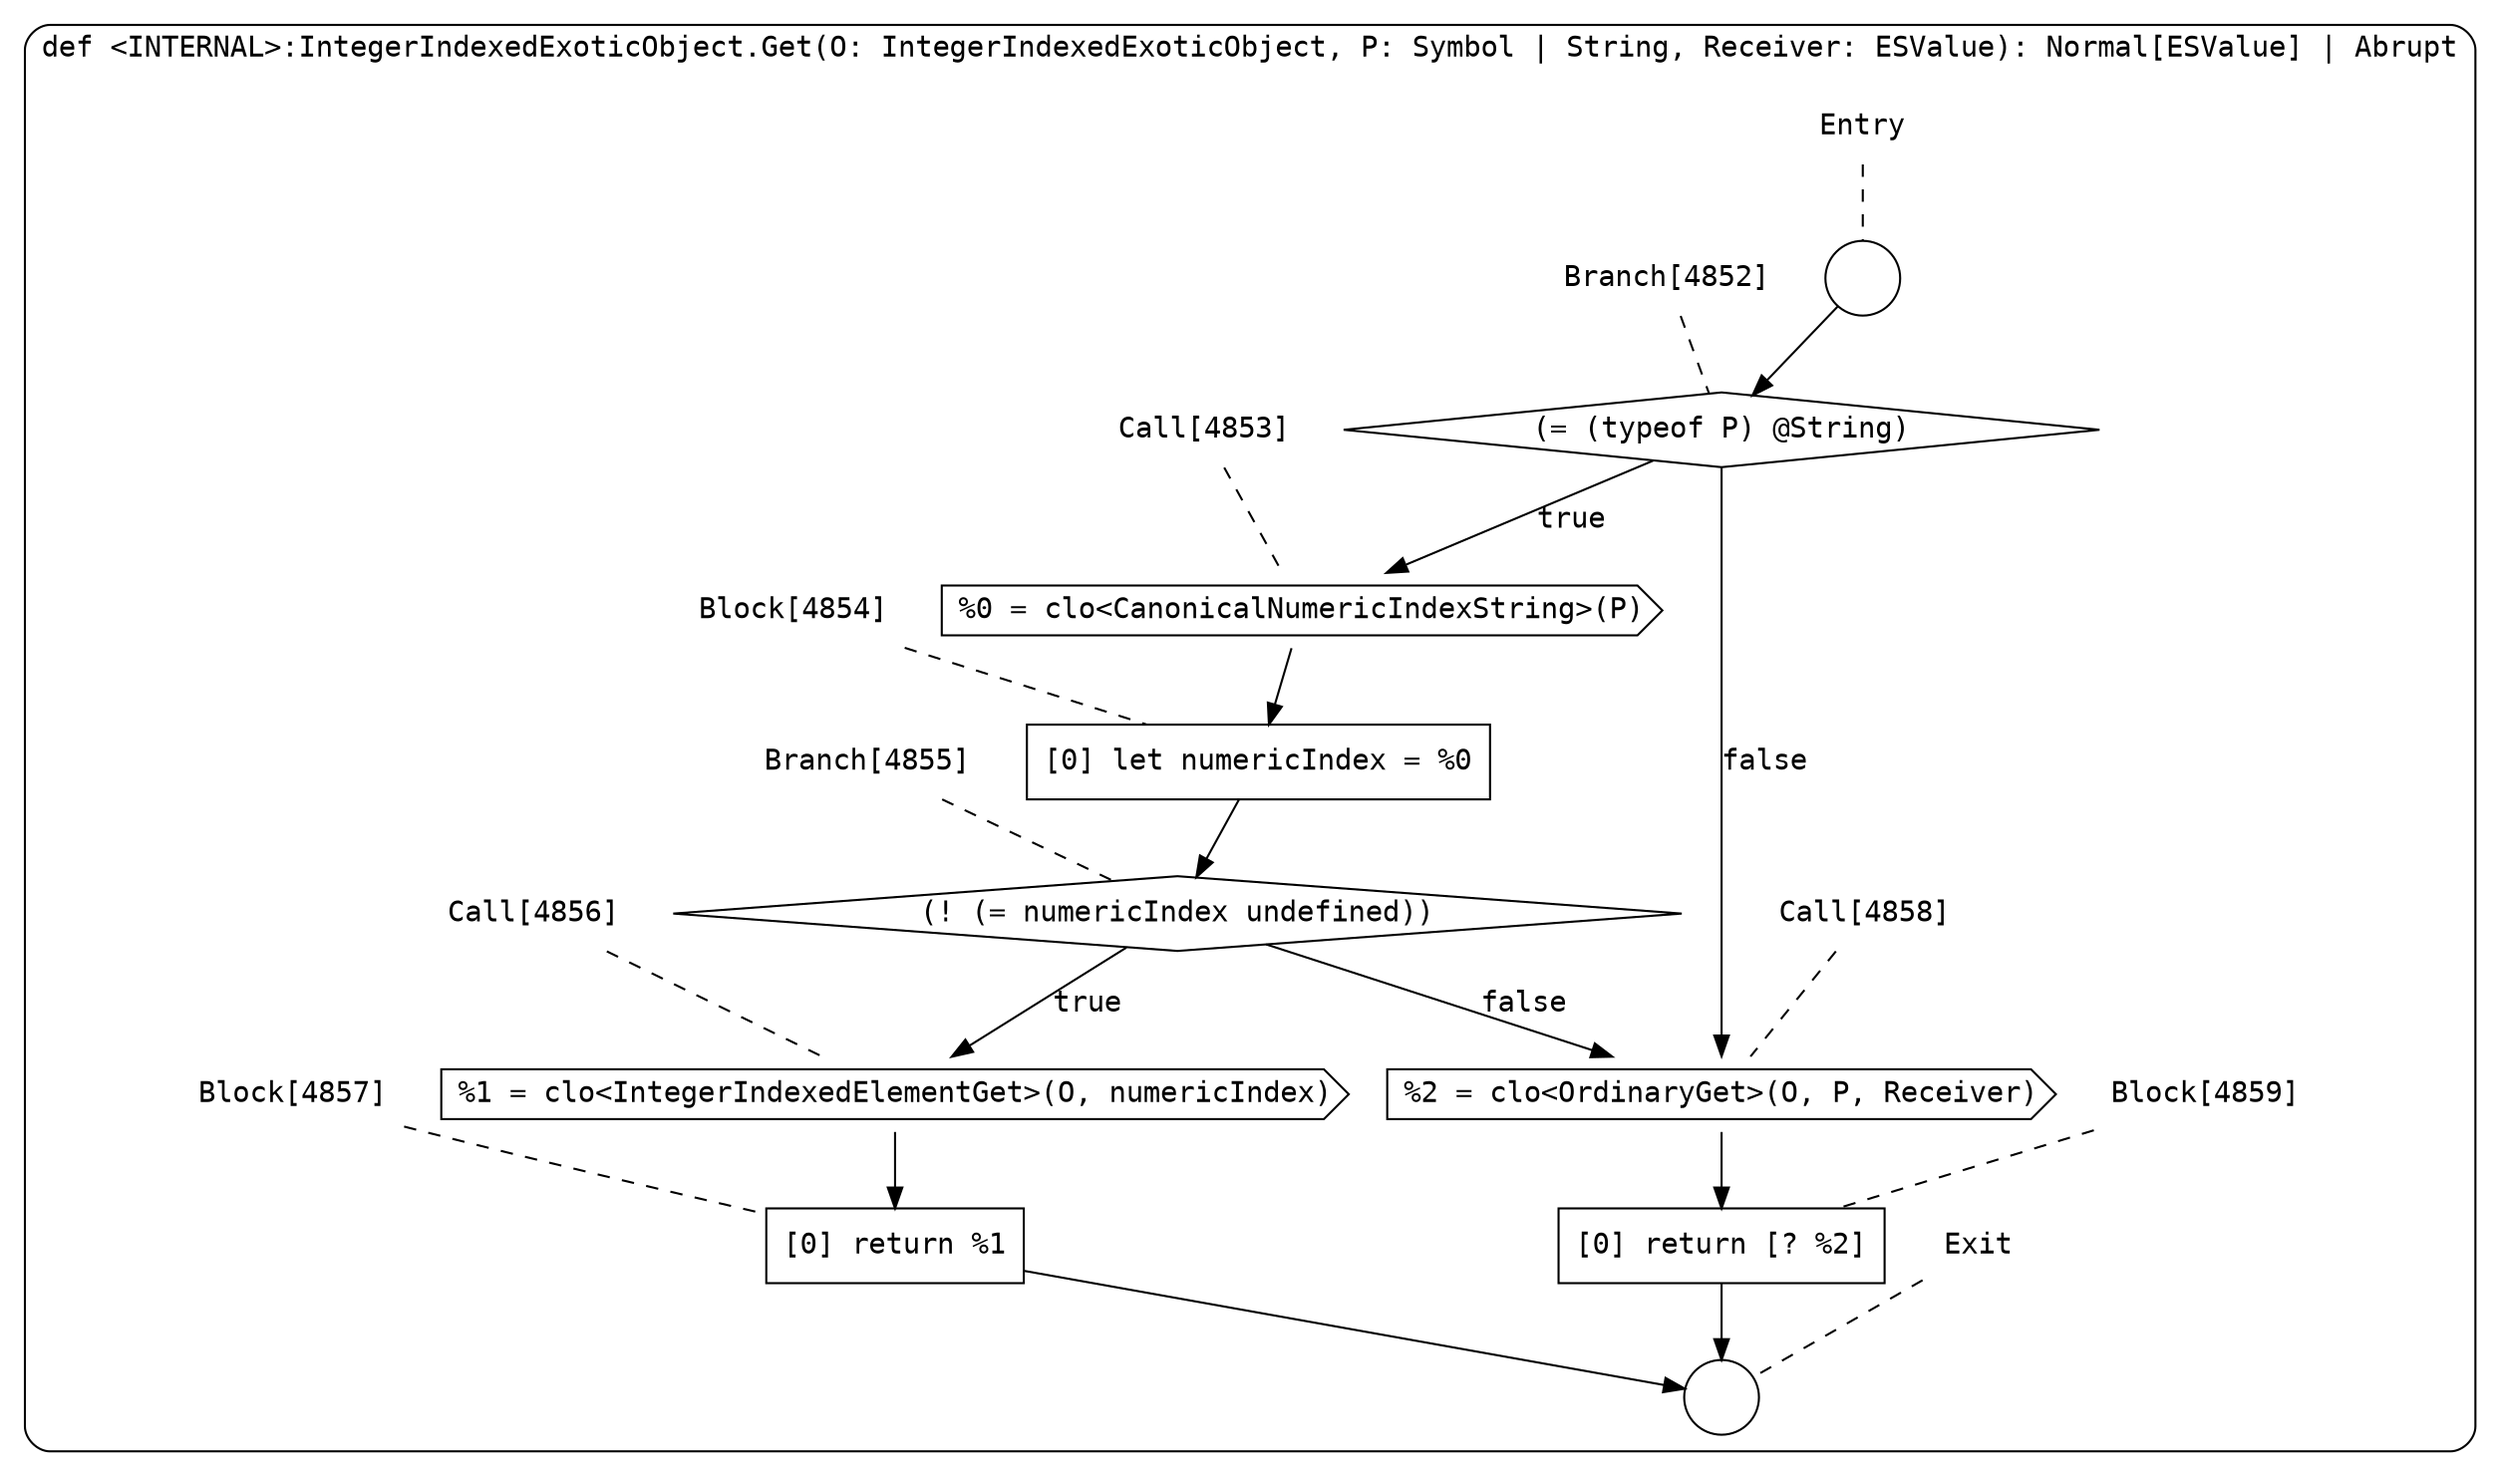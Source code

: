 digraph {
  graph [fontname = "Consolas"]
  node [fontname = "Consolas"]
  edge [fontname = "Consolas"]
  subgraph cluster1128 {
    label = "def <INTERNAL>:IntegerIndexedExoticObject.Get(O: IntegerIndexedExoticObject, P: Symbol | String, Receiver: ESValue): Normal[ESValue] | Abrupt"
    style = rounded
    cluster1128_entry_name [shape=none, label=<<font color="black">Entry</font>>]
    cluster1128_entry_name -> cluster1128_entry [arrowhead=none, color="black", style=dashed]
    cluster1128_entry [shape=circle label=" " color="black" fillcolor="white" style=filled]
    cluster1128_entry -> node4852 [color="black"]
    cluster1128_exit_name [shape=none, label=<<font color="black">Exit</font>>]
    cluster1128_exit_name -> cluster1128_exit [arrowhead=none, color="black", style=dashed]
    cluster1128_exit [shape=circle label=" " color="black" fillcolor="white" style=filled]
    node4852_name [shape=none, label=<<font color="black">Branch[4852]</font>>]
    node4852_name -> node4852 [arrowhead=none, color="black", style=dashed]
    node4852 [shape=diamond, label=<<font color="black">(= (typeof P) @String)</font>> color="black" fillcolor="white", style=filled]
    node4852 -> node4853 [label=<<font color="black">true</font>> color="black"]
    node4852 -> node4858 [label=<<font color="black">false</font>> color="black"]
    node4853_name [shape=none, label=<<font color="black">Call[4853]</font>>]
    node4853_name -> node4853 [arrowhead=none, color="black", style=dashed]
    node4853 [shape=cds, label=<<font color="black">%0 = clo&lt;CanonicalNumericIndexString&gt;(P)</font>> color="black" fillcolor="white", style=filled]
    node4853 -> node4854 [color="black"]
    node4858_name [shape=none, label=<<font color="black">Call[4858]</font>>]
    node4858_name -> node4858 [arrowhead=none, color="black", style=dashed]
    node4858 [shape=cds, label=<<font color="black">%2 = clo&lt;OrdinaryGet&gt;(O, P, Receiver)</font>> color="black" fillcolor="white", style=filled]
    node4858 -> node4859 [color="black"]
    node4854_name [shape=none, label=<<font color="black">Block[4854]</font>>]
    node4854_name -> node4854 [arrowhead=none, color="black", style=dashed]
    node4854 [shape=box, label=<<font color="black">[0] let numericIndex = %0<BR ALIGN="LEFT"/></font>> color="black" fillcolor="white", style=filled]
    node4854 -> node4855 [color="black"]
    node4859_name [shape=none, label=<<font color="black">Block[4859]</font>>]
    node4859_name -> node4859 [arrowhead=none, color="black", style=dashed]
    node4859 [shape=box, label=<<font color="black">[0] return [? %2]<BR ALIGN="LEFT"/></font>> color="black" fillcolor="white", style=filled]
    node4859 -> cluster1128_exit [color="black"]
    node4855_name [shape=none, label=<<font color="black">Branch[4855]</font>>]
    node4855_name -> node4855 [arrowhead=none, color="black", style=dashed]
    node4855 [shape=diamond, label=<<font color="black">(! (= numericIndex undefined))</font>> color="black" fillcolor="white", style=filled]
    node4855 -> node4856 [label=<<font color="black">true</font>> color="black"]
    node4855 -> node4858 [label=<<font color="black">false</font>> color="black"]
    node4856_name [shape=none, label=<<font color="black">Call[4856]</font>>]
    node4856_name -> node4856 [arrowhead=none, color="black", style=dashed]
    node4856 [shape=cds, label=<<font color="black">%1 = clo&lt;IntegerIndexedElementGet&gt;(O, numericIndex)</font>> color="black" fillcolor="white", style=filled]
    node4856 -> node4857 [color="black"]
    node4857_name [shape=none, label=<<font color="black">Block[4857]</font>>]
    node4857_name -> node4857 [arrowhead=none, color="black", style=dashed]
    node4857 [shape=box, label=<<font color="black">[0] return %1<BR ALIGN="LEFT"/></font>> color="black" fillcolor="white", style=filled]
    node4857 -> cluster1128_exit [color="black"]
  }
}